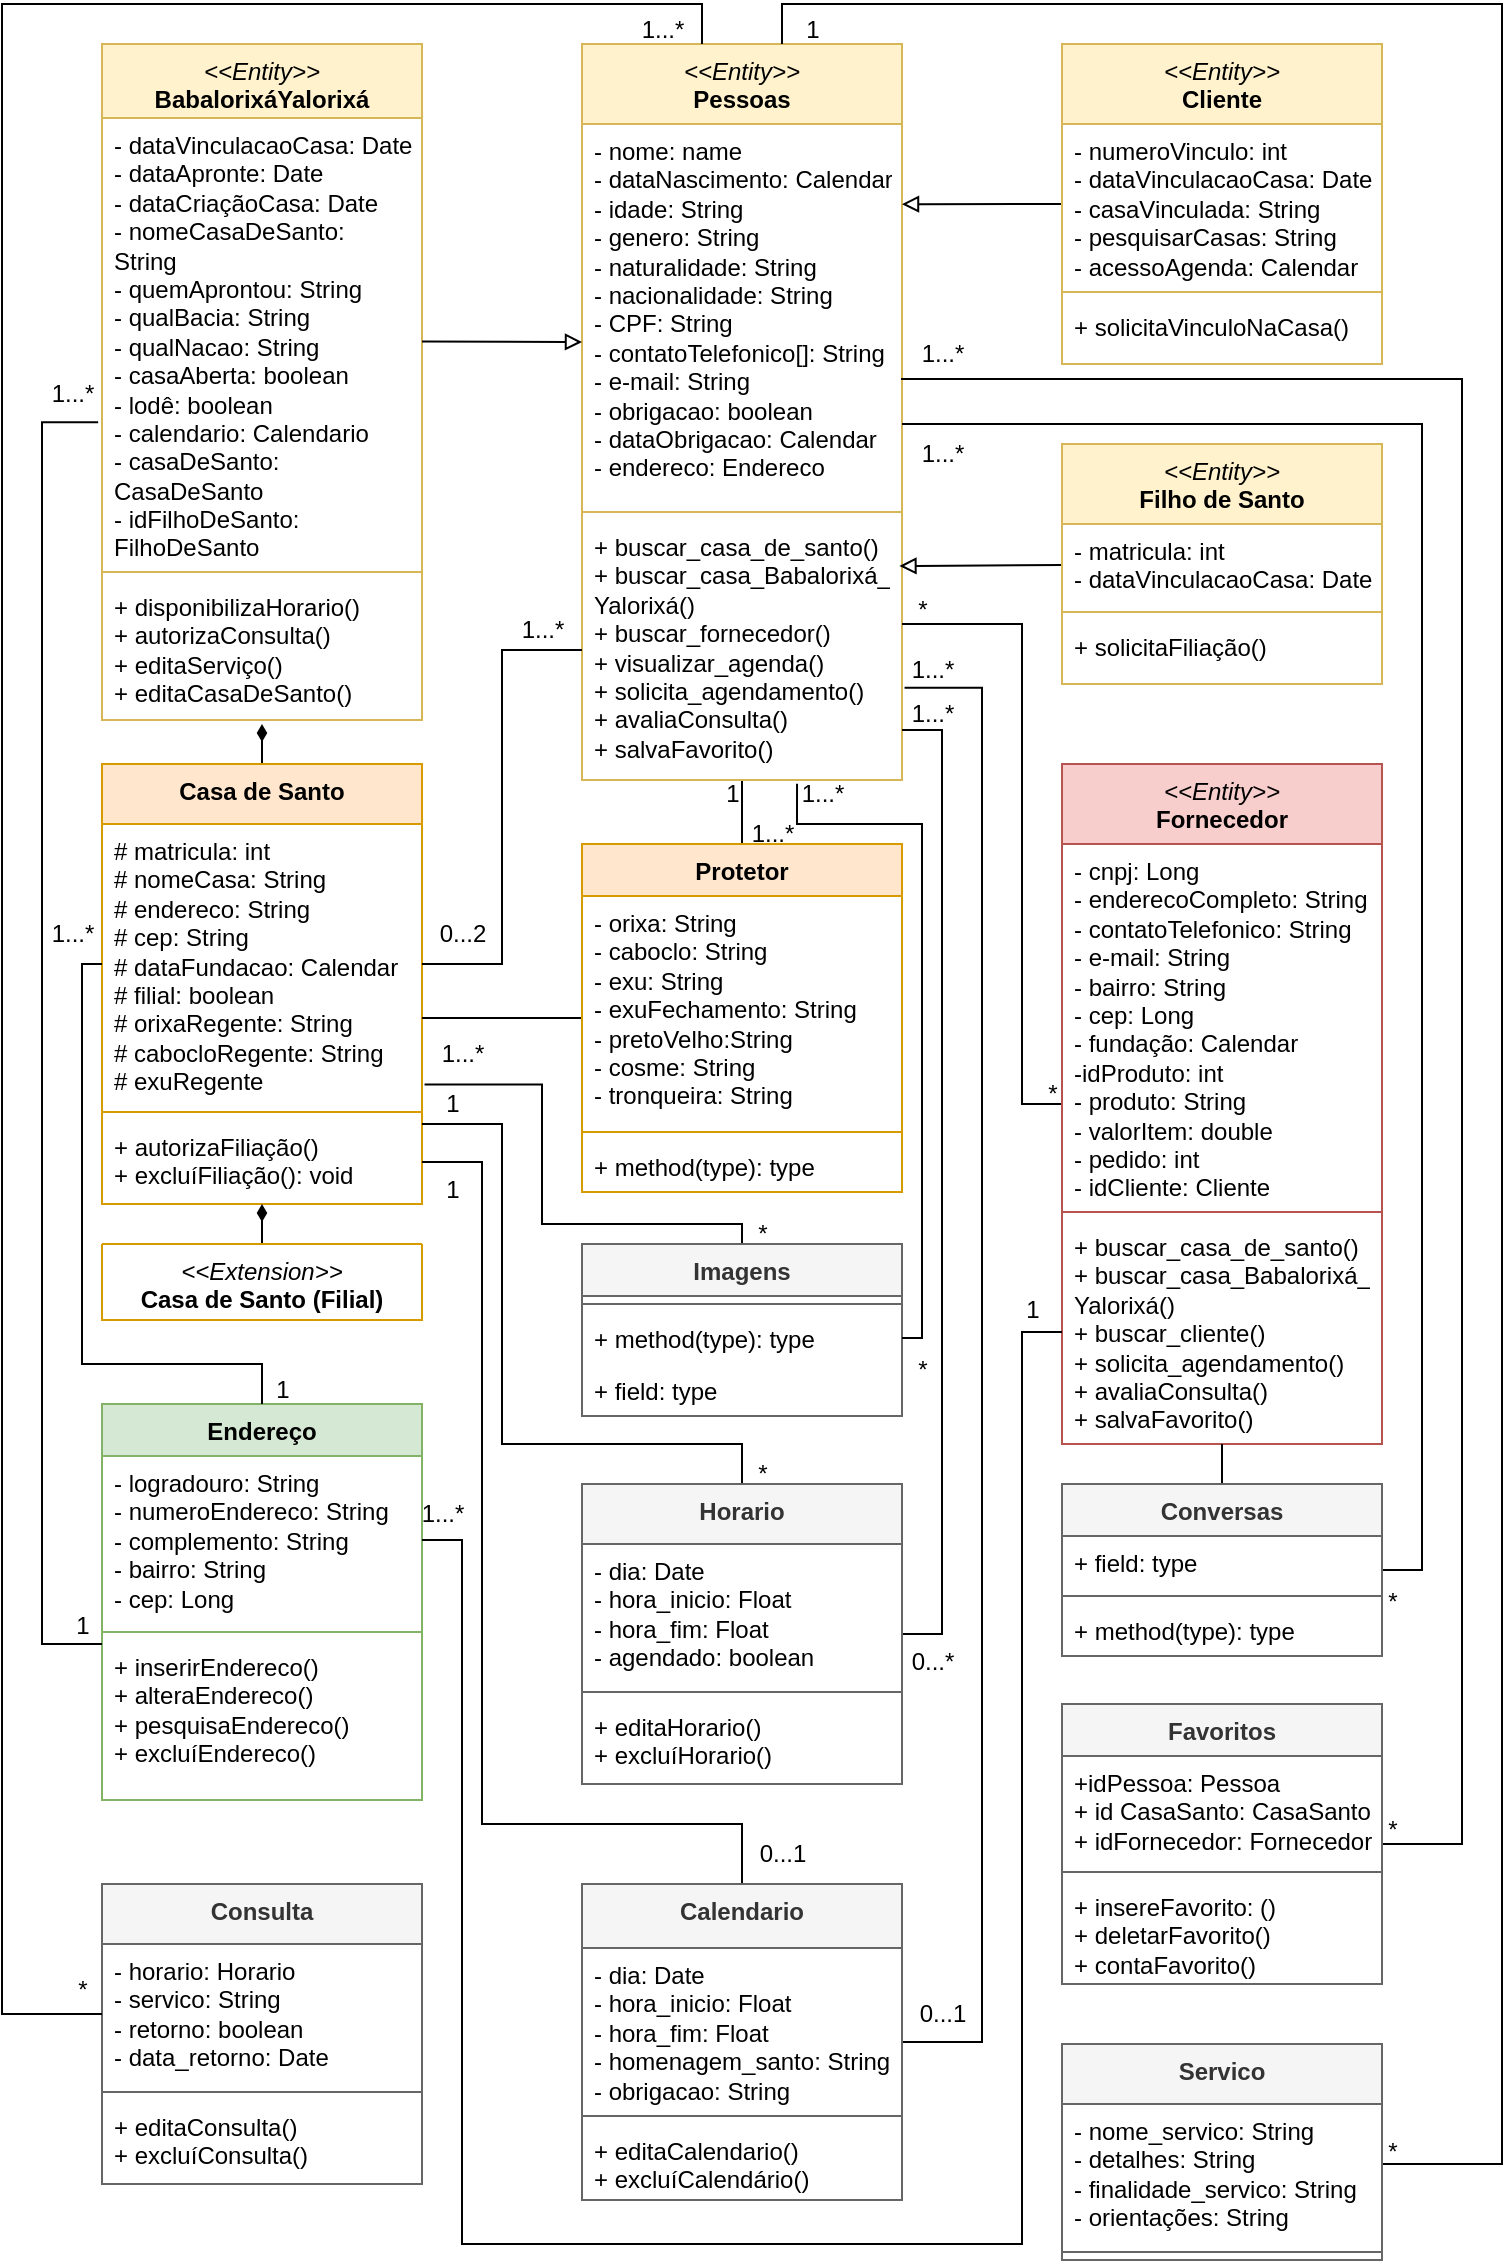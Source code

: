 <mxfile version="21.3.7" type="github">
  <diagram name="Página-1" id="cyoqmEWdGrjuvUz0woq_">
    <mxGraphModel dx="1050" dy="581" grid="1" gridSize="10" guides="1" tooltips="1" connect="1" arrows="1" fold="1" page="1" pageScale="1" pageWidth="827" pageHeight="1169" math="0" shadow="0">
      <root>
        <mxCell id="0" />
        <mxCell id="1" parent="0" />
        <mxCell id="VJQ9xQg8CYpehq0nfq4q-66" style="rounded=0;orthogonalLoop=1;jettySize=auto;html=1;entryX=0.5;entryY=0;entryDx=0;entryDy=0;endArrow=none;endFill=0;" edge="1" parent="1" source="fDyw1GzIS99jZVCKNdHF-1" target="fDyw1GzIS99jZVCKNdHF-97">
          <mxGeometry relative="1" as="geometry" />
        </mxCell>
        <mxCell id="fDyw1GzIS99jZVCKNdHF-1" value="&lt;i style=&quot;border-color: var(--border-color); font-weight: 400;&quot;&gt;&amp;lt;&amp;lt;Entity&amp;gt;&amp;gt;&lt;/i&gt;&lt;br&gt;Pessoas" style="swimlane;fontStyle=1;align=center;verticalAlign=top;childLayout=stackLayout;horizontal=1;startSize=40;horizontalStack=0;resizeParent=1;resizeParentMax=0;resizeLast=0;collapsible=1;marginBottom=0;whiteSpace=wrap;html=1;fillColor=#fff2cc;strokeColor=#d6b656;" parent="1" vertex="1">
          <mxGeometry x="320" y="40" width="160" height="368" as="geometry">
            <mxRectangle x="320" y="40" width="80" height="30" as="alternateBounds" />
          </mxGeometry>
        </mxCell>
        <mxCell id="fDyw1GzIS99jZVCKNdHF-2" value="- nome: name&lt;br&gt;- dataNascimento: Calendar&lt;br&gt;- idade: String&lt;br&gt;- genero: String&lt;br&gt;- naturalidade: String&lt;br&gt;- nacionalidade: String&lt;br&gt;- CPF: String&lt;br&gt;- contatoTelefonico[]: String&lt;br&gt;- e-mail: String&lt;br&gt;- obrigacao: boolean&lt;br&gt;- dataObrigacao: Calendar&lt;br&gt;- endereco: Endereco" style="text;strokeColor=none;fillColor=none;align=left;verticalAlign=top;spacingLeft=4;spacingRight=4;overflow=hidden;rotatable=0;points=[[0,0.5],[1,0.5]];portConstraint=eastwest;whiteSpace=wrap;html=1;" parent="fDyw1GzIS99jZVCKNdHF-1" vertex="1">
          <mxGeometry y="40" width="160" height="190" as="geometry" />
        </mxCell>
        <mxCell id="fDyw1GzIS99jZVCKNdHF-3" value="" style="line;strokeWidth=1;fillColor=none;align=left;verticalAlign=middle;spacingTop=-1;spacingLeft=3;spacingRight=3;rotatable=0;labelPosition=right;points=[];portConstraint=eastwest;strokeColor=inherit;" parent="fDyw1GzIS99jZVCKNdHF-1" vertex="1">
          <mxGeometry y="230" width="160" height="8" as="geometry" />
        </mxCell>
        <mxCell id="fDyw1GzIS99jZVCKNdHF-4" value="+ buscar_casa_de_santo()&lt;br&gt;+ buscar_casa_Babalorixá_&lt;br&gt;Yalorixá()&lt;br&gt;+ buscar_fornecedor()&lt;br&gt;+ visualizar_agenda()&lt;br&gt;+ solicita_agendamento()&lt;br&gt;+ avaliaConsulta()&lt;br&gt;+ salvaFavorito()" style="text;strokeColor=none;fillColor=none;align=left;verticalAlign=top;spacingLeft=4;spacingRight=4;overflow=hidden;rotatable=0;points=[[0,0.5],[1,0.5]];portConstraint=eastwest;whiteSpace=wrap;html=1;" parent="fDyw1GzIS99jZVCKNdHF-1" vertex="1">
          <mxGeometry y="238" width="160" height="130" as="geometry" />
        </mxCell>
        <mxCell id="VJQ9xQg8CYpehq0nfq4q-60" style="rounded=0;orthogonalLoop=1;jettySize=auto;html=1;endArrow=block;endFill=0;entryX=0.992;entryY=0.177;entryDx=0;entryDy=0;entryPerimeter=0;" edge="1" parent="1" source="fDyw1GzIS99jZVCKNdHF-6" target="fDyw1GzIS99jZVCKNdHF-4">
          <mxGeometry relative="1" as="geometry">
            <mxPoint x="480" y="300" as="targetPoint" />
          </mxGeometry>
        </mxCell>
        <mxCell id="fDyw1GzIS99jZVCKNdHF-6" value="&lt;i style=&quot;border-color: var(--border-color); font-weight: 400;&quot;&gt;&amp;lt;&amp;lt;Entity&amp;gt;&amp;gt;&lt;/i&gt;&lt;br&gt;Filho de Santo" style="swimlane;fontStyle=1;align=center;verticalAlign=top;childLayout=stackLayout;horizontal=1;startSize=40;horizontalStack=0;resizeParent=1;resizeParentMax=0;resizeLast=0;collapsible=1;marginBottom=0;whiteSpace=wrap;html=1;fillColor=#fff2cc;strokeColor=#d6b656;" parent="1" vertex="1">
          <mxGeometry x="560" y="240" width="160" height="120" as="geometry">
            <mxRectangle x="320" y="40" width="80" height="30" as="alternateBounds" />
          </mxGeometry>
        </mxCell>
        <mxCell id="fDyw1GzIS99jZVCKNdHF-7" value="- matricula: int&lt;br&gt;- dataVinculacaoCasa: Date" style="text;strokeColor=none;fillColor=none;align=left;verticalAlign=top;spacingLeft=4;spacingRight=4;overflow=hidden;rotatable=0;points=[[0,0.5],[1,0.5]];portConstraint=eastwest;whiteSpace=wrap;html=1;" parent="fDyw1GzIS99jZVCKNdHF-6" vertex="1">
          <mxGeometry y="40" width="160" height="40" as="geometry" />
        </mxCell>
        <mxCell id="fDyw1GzIS99jZVCKNdHF-8" value="" style="line;strokeWidth=1;fillColor=none;align=left;verticalAlign=middle;spacingTop=-1;spacingLeft=3;spacingRight=3;rotatable=0;labelPosition=right;points=[];portConstraint=eastwest;strokeColor=inherit;" parent="fDyw1GzIS99jZVCKNdHF-6" vertex="1">
          <mxGeometry y="80" width="160" height="8" as="geometry" />
        </mxCell>
        <mxCell id="fDyw1GzIS99jZVCKNdHF-9" value="+ solicitaFiliação()" style="text;strokeColor=none;fillColor=none;align=left;verticalAlign=top;spacingLeft=4;spacingRight=4;overflow=hidden;rotatable=0;points=[[0,0.5],[1,0.5]];portConstraint=eastwest;whiteSpace=wrap;html=1;" parent="fDyw1GzIS99jZVCKNdHF-6" vertex="1">
          <mxGeometry y="88" width="160" height="32" as="geometry" />
        </mxCell>
        <mxCell id="VJQ9xQg8CYpehq0nfq4q-59" style="rounded=0;orthogonalLoop=1;jettySize=auto;html=1;entryX=1;entryY=0.211;entryDx=0;entryDy=0;entryPerimeter=0;endArrow=block;endFill=0;" edge="1" parent="1" source="fDyw1GzIS99jZVCKNdHF-10" target="fDyw1GzIS99jZVCKNdHF-2">
          <mxGeometry relative="1" as="geometry" />
        </mxCell>
        <mxCell id="fDyw1GzIS99jZVCKNdHF-10" value="&lt;i style=&quot;border-color: var(--border-color); font-weight: 400;&quot;&gt;&amp;lt;&amp;lt;Entity&amp;gt;&amp;gt;&lt;/i&gt;&lt;br&gt;Cliente" style="swimlane;fontStyle=1;align=center;verticalAlign=top;childLayout=stackLayout;horizontal=1;startSize=40;horizontalStack=0;resizeParent=1;resizeParentMax=0;resizeLast=0;collapsible=1;marginBottom=0;whiteSpace=wrap;html=1;fillColor=#fff2cc;strokeColor=#d6b656;" parent="1" vertex="1">
          <mxGeometry x="560" y="40" width="160" height="160" as="geometry" />
        </mxCell>
        <mxCell id="fDyw1GzIS99jZVCKNdHF-11" value="- numeroVinculo: int&lt;br&gt;- dataVinculacaoCasa: Date&lt;br&gt;- casaVinculada: String&lt;br&gt;- pesquisarCasas: String&lt;br&gt;- acessoAgenda: Calendar" style="text;strokeColor=none;fillColor=none;align=left;verticalAlign=top;spacingLeft=4;spacingRight=4;overflow=hidden;rotatable=0;points=[[0,0.5],[1,0.5]];portConstraint=eastwest;whiteSpace=wrap;html=1;" parent="fDyw1GzIS99jZVCKNdHF-10" vertex="1">
          <mxGeometry y="40" width="160" height="80" as="geometry" />
        </mxCell>
        <mxCell id="fDyw1GzIS99jZVCKNdHF-12" value="" style="line;strokeWidth=1;fillColor=none;align=left;verticalAlign=middle;spacingTop=-1;spacingLeft=3;spacingRight=3;rotatable=0;labelPosition=right;points=[];portConstraint=eastwest;strokeColor=inherit;" parent="fDyw1GzIS99jZVCKNdHF-10" vertex="1">
          <mxGeometry y="120" width="160" height="8" as="geometry" />
        </mxCell>
        <mxCell id="fDyw1GzIS99jZVCKNdHF-13" value="+ solicitaVinculoNaCasa()" style="text;strokeColor=none;fillColor=none;align=left;verticalAlign=top;spacingLeft=4;spacingRight=4;overflow=hidden;rotatable=0;points=[[0,0.5],[1,0.5]];portConstraint=eastwest;whiteSpace=wrap;html=1;" parent="fDyw1GzIS99jZVCKNdHF-10" vertex="1">
          <mxGeometry y="128" width="160" height="32" as="geometry" />
        </mxCell>
        <mxCell id="VJQ9xQg8CYpehq0nfq4q-65" style="edgeStyle=orthogonalEdgeStyle;rounded=0;orthogonalLoop=1;jettySize=auto;html=1;endArrow=none;endFill=0;" edge="1" parent="1" source="fDyw1GzIS99jZVCKNdHF-15" target="fDyw1GzIS99jZVCKNdHF-4">
          <mxGeometry relative="1" as="geometry">
            <Array as="points">
              <mxPoint x="540" y="570" />
              <mxPoint x="540" y="330" />
            </Array>
          </mxGeometry>
        </mxCell>
        <mxCell id="fDyw1GzIS99jZVCKNdHF-15" value="&lt;i style=&quot;border-color: var(--border-color); font-weight: 400;&quot;&gt;&amp;lt;&amp;lt;Entity&amp;gt;&amp;gt;&lt;/i&gt;&lt;br&gt;Fornecedor" style="swimlane;fontStyle=1;align=center;verticalAlign=top;childLayout=stackLayout;horizontal=1;startSize=40;horizontalStack=0;resizeParent=1;resizeParentMax=0;resizeLast=0;collapsible=1;marginBottom=0;whiteSpace=wrap;html=1;fillColor=#f8cecc;strokeColor=#b85450;" parent="1" vertex="1">
          <mxGeometry x="560" y="400" width="160" height="340" as="geometry" />
        </mxCell>
        <mxCell id="fDyw1GzIS99jZVCKNdHF-16" value="- cnpj: Long&lt;br&gt;- enderecoCompleto: String&lt;br&gt;- contatoTelefonico: String&lt;br&gt;- e-mail: String&lt;br&gt;- bairro: String&lt;br style=&quot;border-color: var(--border-color);&quot;&gt;- cep: Long&lt;br&gt;- fundação: Calendar&lt;br&gt;-idProduto: int&lt;br&gt;- produto: String&lt;br&gt;- valorItem: double&lt;br&gt;- pedido: int&lt;br&gt;- idCliente: Cliente" style="text;strokeColor=none;fillColor=none;align=left;verticalAlign=top;spacingLeft=4;spacingRight=4;overflow=hidden;rotatable=0;points=[[0,0.5],[1,0.5]];portConstraint=eastwest;whiteSpace=wrap;html=1;" parent="fDyw1GzIS99jZVCKNdHF-15" vertex="1">
          <mxGeometry y="40" width="160" height="180" as="geometry" />
        </mxCell>
        <mxCell id="fDyw1GzIS99jZVCKNdHF-17" value="" style="line;strokeWidth=1;fillColor=none;align=left;verticalAlign=middle;spacingTop=-1;spacingLeft=3;spacingRight=3;rotatable=0;labelPosition=right;points=[];portConstraint=eastwest;strokeColor=inherit;" parent="fDyw1GzIS99jZVCKNdHF-15" vertex="1">
          <mxGeometry y="220" width="160" height="8" as="geometry" />
        </mxCell>
        <mxCell id="fDyw1GzIS99jZVCKNdHF-18" value="+ buscar_casa_de_santo()&lt;br&gt;+ buscar_casa_Babalorixá_&lt;br&gt;Yalorixá()&lt;br&gt;+ buscar_cliente()&lt;br&gt;+ solicita_agendamento()&lt;br&gt;+ avaliaConsulta()&lt;br&gt;+ salvaFavorito()" style="text;strokeColor=none;fillColor=none;align=left;verticalAlign=top;spacingLeft=4;spacingRight=4;overflow=hidden;rotatable=0;points=[[0,0.5],[1,0.5]];portConstraint=eastwest;whiteSpace=wrap;html=1;" parent="fDyw1GzIS99jZVCKNdHF-15" vertex="1">
          <mxGeometry y="228" width="160" height="112" as="geometry" />
        </mxCell>
        <mxCell id="fDyw1GzIS99jZVCKNdHF-20" value="&lt;i style=&quot;font-weight: normal;&quot;&gt;&amp;lt;&amp;lt;Entity&amp;gt;&amp;gt;&lt;br&gt;&lt;/i&gt;BabalorixáYalorixá" style="swimlane;fontStyle=1;align=center;verticalAlign=top;childLayout=stackLayout;horizontal=1;startSize=37;horizontalStack=0;resizeParent=1;resizeParentMax=0;resizeLast=0;collapsible=1;marginBottom=0;whiteSpace=wrap;html=1;fillColor=#fff2cc;strokeColor=#d6b656;" parent="1" vertex="1">
          <mxGeometry x="80" y="40" width="160" height="338" as="geometry" />
        </mxCell>
        <mxCell id="fDyw1GzIS99jZVCKNdHF-21" value="- dataVinculacaoCasa: Date&lt;br style=&quot;border-color: var(--border-color);&quot;&gt;- dataApronte: Date&lt;br&gt;- dataCriaçãoCasa: Date&lt;br&gt;- nomeCasaDeSanto: String&lt;br&gt;- quemAprontou: String&lt;br&gt;- qualBacia: String&lt;br&gt;- qualNacao: String&lt;br&gt;- casaAberta: boolean&lt;br&gt;- lodê: boolean&lt;br&gt;- calendario: Calendario&lt;br&gt;- casaDeSanto: CasaDeSanto&lt;br&gt;- idFilhoDeSanto: FilhoDeSanto" style="text;strokeColor=none;fillColor=none;align=left;verticalAlign=top;spacingLeft=4;spacingRight=4;overflow=hidden;rotatable=0;points=[[0,0.5],[1,0.5]];portConstraint=eastwest;whiteSpace=wrap;html=1;" parent="fDyw1GzIS99jZVCKNdHF-20" vertex="1">
          <mxGeometry y="37" width="160" height="223" as="geometry" />
        </mxCell>
        <mxCell id="fDyw1GzIS99jZVCKNdHF-22" value="" style="line;strokeWidth=1;fillColor=none;align=left;verticalAlign=middle;spacingTop=-1;spacingLeft=3;spacingRight=3;rotatable=0;labelPosition=right;points=[];portConstraint=eastwest;strokeColor=inherit;" parent="fDyw1GzIS99jZVCKNdHF-20" vertex="1">
          <mxGeometry y="260" width="160" height="8" as="geometry" />
        </mxCell>
        <mxCell id="fDyw1GzIS99jZVCKNdHF-23" value="+ disponibilizaHorario()&lt;br&gt;+ autorizaConsulta()&lt;br&gt;+ editaServiço()&lt;br&gt;+ editaCasaDeSanto()" style="text;strokeColor=none;fillColor=none;align=left;verticalAlign=top;spacingLeft=4;spacingRight=4;overflow=hidden;rotatable=0;points=[[0,0.5],[1,0.5]];portConstraint=eastwest;whiteSpace=wrap;html=1;" parent="fDyw1GzIS99jZVCKNdHF-20" vertex="1">
          <mxGeometry y="268" width="160" height="70" as="geometry" />
        </mxCell>
        <mxCell id="VJQ9xQg8CYpehq0nfq4q-89" style="rounded=0;orthogonalLoop=1;jettySize=auto;html=1;entryX=0.5;entryY=1.029;entryDx=0;entryDy=0;entryPerimeter=0;endArrow=diamondThin;endFill=1;" edge="1" parent="1" source="fDyw1GzIS99jZVCKNdHF-24" target="fDyw1GzIS99jZVCKNdHF-23">
          <mxGeometry relative="1" as="geometry" />
        </mxCell>
        <mxCell id="fDyw1GzIS99jZVCKNdHF-24" value="Casa de Santo" style="swimlane;fontStyle=1;align=center;verticalAlign=top;childLayout=stackLayout;horizontal=1;startSize=30;horizontalStack=0;resizeParent=1;resizeParentMax=0;resizeLast=0;collapsible=1;marginBottom=0;whiteSpace=wrap;html=1;fillColor=#ffe6cc;strokeColor=#d79b00;" parent="1" vertex="1">
          <mxGeometry x="80" y="400" width="160" height="220" as="geometry" />
        </mxCell>
        <mxCell id="fDyw1GzIS99jZVCKNdHF-25" value="# matricula: int&lt;br&gt;# nomeCasa: String&lt;br&gt;# endereco: String&lt;br&gt;# cep: String&lt;br&gt;# dataFundacao: Calendar&lt;br&gt;# filial: boolean&lt;br&gt;# orixaRegente: String&lt;br&gt;# cabocloRegente: String&lt;br&gt;# exuRegente" style="text;strokeColor=none;fillColor=none;align=left;verticalAlign=top;spacingLeft=4;spacingRight=4;overflow=hidden;rotatable=0;points=[[0,0.5],[1,0.5]];portConstraint=eastwest;whiteSpace=wrap;html=1;" parent="fDyw1GzIS99jZVCKNdHF-24" vertex="1">
          <mxGeometry y="30" width="160" height="140" as="geometry" />
        </mxCell>
        <mxCell id="fDyw1GzIS99jZVCKNdHF-26" value="" style="line;strokeWidth=1;fillColor=none;align=left;verticalAlign=middle;spacingTop=-1;spacingLeft=3;spacingRight=3;rotatable=0;labelPosition=right;points=[];portConstraint=eastwest;strokeColor=inherit;" parent="fDyw1GzIS99jZVCKNdHF-24" vertex="1">
          <mxGeometry y="170" width="160" height="8" as="geometry" />
        </mxCell>
        <mxCell id="fDyw1GzIS99jZVCKNdHF-27" value="+ autorizaFiliação()&lt;br&gt;+ excluíFiliação(): void" style="text;strokeColor=none;fillColor=none;align=left;verticalAlign=top;spacingLeft=4;spacingRight=4;overflow=hidden;rotatable=0;points=[[0,0.5],[1,0.5]];portConstraint=eastwest;whiteSpace=wrap;html=1;" parent="fDyw1GzIS99jZVCKNdHF-24" vertex="1">
          <mxGeometry y="178" width="160" height="42" as="geometry" />
        </mxCell>
        <mxCell id="VJQ9xQg8CYpehq0nfq4q-90" style="rounded=0;orthogonalLoop=1;jettySize=auto;html=1;entryX=0.5;entryY=1;entryDx=0;entryDy=0;entryPerimeter=0;endArrow=diamondThin;endFill=1;" edge="1" parent="1" source="fDyw1GzIS99jZVCKNdHF-29" target="fDyw1GzIS99jZVCKNdHF-27">
          <mxGeometry relative="1" as="geometry" />
        </mxCell>
        <mxCell id="fDyw1GzIS99jZVCKNdHF-29" value="&lt;span style=&quot;font-weight: normal;&quot;&gt;&lt;i&gt;&amp;lt;&amp;lt;Extension&amp;gt;&amp;gt;&lt;/i&gt;&lt;/span&gt;&lt;br&gt;Casa de Santo (Filial)" style="swimlane;fontStyle=1;align=center;verticalAlign=top;childLayout=stackLayout;horizontal=1;startSize=0;horizontalStack=0;resizeParent=1;resizeParentMax=0;resizeLast=0;collapsible=1;marginBottom=0;whiteSpace=wrap;html=1;fillColor=#ffe6cc;strokeColor=#d79b00;" parent="1" vertex="1" collapsed="1">
          <mxGeometry x="80" y="640" width="160" height="38" as="geometry">
            <mxRectangle x="80" y="360" width="160" height="86" as="alternateBounds" />
          </mxGeometry>
        </mxCell>
        <mxCell id="fDyw1GzIS99jZVCKNdHF-30" value="+ field: type" style="text;strokeColor=none;fillColor=none;align=left;verticalAlign=top;spacingLeft=4;spacingRight=4;overflow=hidden;rotatable=0;points=[[0,0.5],[1,0.5]];portConstraint=eastwest;whiteSpace=wrap;html=1;" parent="fDyw1GzIS99jZVCKNdHF-29" vertex="1">
          <mxGeometry y="26" width="160" height="26" as="geometry" />
        </mxCell>
        <mxCell id="fDyw1GzIS99jZVCKNdHF-31" value="" style="line;strokeWidth=1;fillColor=none;align=left;verticalAlign=middle;spacingTop=-1;spacingLeft=3;spacingRight=3;rotatable=0;labelPosition=right;points=[];portConstraint=eastwest;strokeColor=inherit;" parent="fDyw1GzIS99jZVCKNdHF-29" vertex="1">
          <mxGeometry y="52" width="160" height="8" as="geometry" />
        </mxCell>
        <mxCell id="fDyw1GzIS99jZVCKNdHF-32" value="+ method(type): type" style="text;strokeColor=none;fillColor=none;align=left;verticalAlign=top;spacingLeft=4;spacingRight=4;overflow=hidden;rotatable=0;points=[[0,0.5],[1,0.5]];portConstraint=eastwest;whiteSpace=wrap;html=1;" parent="fDyw1GzIS99jZVCKNdHF-29" vertex="1">
          <mxGeometry y="60" width="160" height="26" as="geometry" />
        </mxCell>
        <mxCell id="VJQ9xQg8CYpehq0nfq4q-71" style="edgeStyle=orthogonalEdgeStyle;rounded=0;orthogonalLoop=1;jettySize=auto;html=1;endArrow=none;endFill=0;exitX=0.5;exitY=0;exitDx=0;exitDy=0;" edge="1" parent="1" source="fDyw1GzIS99jZVCKNdHF-35">
          <mxGeometry relative="1" as="geometry">
            <mxPoint x="240" y="580" as="targetPoint" />
            <Array as="points">
              <mxPoint x="400" y="740" />
              <mxPoint x="280" y="740" />
              <mxPoint x="280" y="580" />
            </Array>
          </mxGeometry>
        </mxCell>
        <mxCell id="VJQ9xQg8CYpehq0nfq4q-78" style="edgeStyle=orthogonalEdgeStyle;rounded=0;orthogonalLoop=1;jettySize=auto;html=1;endArrow=none;endFill=0;" edge="1" parent="1" source="fDyw1GzIS99jZVCKNdHF-35">
          <mxGeometry relative="1" as="geometry">
            <mxPoint x="480" y="383" as="targetPoint" />
            <Array as="points">
              <mxPoint x="500" y="835" />
              <mxPoint x="500" y="383" />
            </Array>
          </mxGeometry>
        </mxCell>
        <mxCell id="fDyw1GzIS99jZVCKNdHF-35" value="Horario" style="swimlane;fontStyle=1;align=center;verticalAlign=top;childLayout=stackLayout;horizontal=1;startSize=30;horizontalStack=0;resizeParent=1;resizeParentMax=0;resizeLast=0;collapsible=1;marginBottom=0;whiteSpace=wrap;html=1;fillColor=#f5f5f5;fontColor=#333333;strokeColor=#666666;" parent="1" vertex="1">
          <mxGeometry x="320" y="760" width="160" height="150" as="geometry" />
        </mxCell>
        <mxCell id="fDyw1GzIS99jZVCKNdHF-36" value="- dia: Date&lt;br&gt;-&amp;nbsp;hora_inicio: Float&lt;br&gt;-&amp;nbsp;hora_fim: Float&lt;br&gt;-&amp;nbsp;agendado: boolean" style="text;strokeColor=none;fillColor=none;align=left;verticalAlign=top;spacingLeft=4;spacingRight=4;overflow=hidden;rotatable=0;points=[[0,0.5],[1,0.5]];portConstraint=eastwest;whiteSpace=wrap;html=1;" parent="fDyw1GzIS99jZVCKNdHF-35" vertex="1">
          <mxGeometry y="30" width="160" height="70" as="geometry" />
        </mxCell>
        <mxCell id="fDyw1GzIS99jZVCKNdHF-37" value="" style="line;strokeWidth=1;fillColor=none;align=left;verticalAlign=middle;spacingTop=-1;spacingLeft=3;spacingRight=3;rotatable=0;labelPosition=right;points=[];portConstraint=eastwest;strokeColor=inherit;" parent="fDyw1GzIS99jZVCKNdHF-35" vertex="1">
          <mxGeometry y="100" width="160" height="8" as="geometry" />
        </mxCell>
        <mxCell id="fDyw1GzIS99jZVCKNdHF-38" value="+ editaHorario()&lt;br&gt;+ excluíHorario()" style="text;strokeColor=none;fillColor=none;align=left;verticalAlign=top;spacingLeft=4;spacingRight=4;overflow=hidden;rotatable=0;points=[[0,0.5],[1,0.5]];portConstraint=eastwest;whiteSpace=wrap;html=1;" parent="fDyw1GzIS99jZVCKNdHF-35" vertex="1">
          <mxGeometry y="108" width="160" height="42" as="geometry" />
        </mxCell>
        <mxCell id="fDyw1GzIS99jZVCKNdHF-40" value="Consulta" style="swimlane;fontStyle=1;align=center;verticalAlign=top;childLayout=stackLayout;horizontal=1;startSize=30;horizontalStack=0;resizeParent=1;resizeParentMax=0;resizeLast=0;collapsible=1;marginBottom=0;whiteSpace=wrap;html=1;fillColor=#f5f5f5;fontColor=#333333;strokeColor=#666666;" parent="1" vertex="1">
          <mxGeometry x="80" y="960" width="160" height="150" as="geometry" />
        </mxCell>
        <mxCell id="fDyw1GzIS99jZVCKNdHF-41" value="- horario: Horario&lt;br&gt;- servico: String&lt;br&gt;- retorno: boolean&lt;br&gt;- data_retorno: Date" style="text;strokeColor=none;fillColor=none;align=left;verticalAlign=top;spacingLeft=4;spacingRight=4;overflow=hidden;rotatable=0;points=[[0,0.5],[1,0.5]];portConstraint=eastwest;whiteSpace=wrap;html=1;" parent="fDyw1GzIS99jZVCKNdHF-40" vertex="1">
          <mxGeometry y="30" width="160" height="70" as="geometry" />
        </mxCell>
        <mxCell id="fDyw1GzIS99jZVCKNdHF-42" value="" style="line;strokeWidth=1;fillColor=none;align=left;verticalAlign=middle;spacingTop=-1;spacingLeft=3;spacingRight=3;rotatable=0;labelPosition=right;points=[];portConstraint=eastwest;strokeColor=inherit;" parent="fDyw1GzIS99jZVCKNdHF-40" vertex="1">
          <mxGeometry y="100" width="160" height="8" as="geometry" />
        </mxCell>
        <mxCell id="fDyw1GzIS99jZVCKNdHF-43" value="+ editaConsulta()&lt;br&gt;+ excluíConsulta()" style="text;strokeColor=none;fillColor=none;align=left;verticalAlign=top;spacingLeft=4;spacingRight=4;overflow=hidden;rotatable=0;points=[[0,0.5],[1,0.5]];portConstraint=eastwest;whiteSpace=wrap;html=1;" parent="fDyw1GzIS99jZVCKNdHF-40" vertex="1">
          <mxGeometry y="108" width="160" height="42" as="geometry" />
        </mxCell>
        <mxCell id="VJQ9xQg8CYpehq0nfq4q-72" style="edgeStyle=orthogonalEdgeStyle;rounded=0;orthogonalLoop=1;jettySize=auto;html=1;entryX=1;entryY=0.5;entryDx=0;entryDy=0;endArrow=none;endFill=0;" edge="1" parent="1" source="fDyw1GzIS99jZVCKNdHF-45" target="fDyw1GzIS99jZVCKNdHF-27">
          <mxGeometry relative="1" as="geometry">
            <Array as="points">
              <mxPoint x="400" y="930" />
              <mxPoint x="270" y="930" />
              <mxPoint x="270" y="599" />
            </Array>
          </mxGeometry>
        </mxCell>
        <mxCell id="VJQ9xQg8CYpehq0nfq4q-79" style="edgeStyle=orthogonalEdgeStyle;rounded=0;orthogonalLoop=1;jettySize=auto;html=1;entryX=1.008;entryY=0.645;entryDx=0;entryDy=0;entryPerimeter=0;endArrow=none;endFill=0;" edge="1" parent="1" source="fDyw1GzIS99jZVCKNdHF-45" target="fDyw1GzIS99jZVCKNdHF-4">
          <mxGeometry relative="1" as="geometry">
            <Array as="points">
              <mxPoint x="520" y="1039" />
              <mxPoint x="520" y="362" />
            </Array>
          </mxGeometry>
        </mxCell>
        <mxCell id="fDyw1GzIS99jZVCKNdHF-45" value="Calendario" style="swimlane;fontStyle=1;align=center;verticalAlign=top;childLayout=stackLayout;horizontal=1;startSize=32;horizontalStack=0;resizeParent=1;resizeParentMax=0;resizeLast=0;collapsible=1;marginBottom=0;whiteSpace=wrap;html=1;fillColor=#f5f5f5;fontColor=#333333;strokeColor=#666666;" parent="1" vertex="1">
          <mxGeometry x="320" y="960" width="160" height="158" as="geometry" />
        </mxCell>
        <mxCell id="fDyw1GzIS99jZVCKNdHF-46" value="- dia: Date&lt;br&gt;-&amp;nbsp;hora_inicio: Float&lt;br&gt;-&amp;nbsp;hora_fim: Float&lt;br&gt;-&amp;nbsp;homenagem_santo: String&lt;br&gt;- obrigacao: String" style="text;strokeColor=none;fillColor=none;align=left;verticalAlign=top;spacingLeft=4;spacingRight=4;overflow=hidden;rotatable=0;points=[[0,0.5],[1,0.5]];portConstraint=eastwest;whiteSpace=wrap;html=1;" parent="fDyw1GzIS99jZVCKNdHF-45" vertex="1">
          <mxGeometry y="32" width="160" height="80" as="geometry" />
        </mxCell>
        <mxCell id="fDyw1GzIS99jZVCKNdHF-47" value="" style="line;strokeWidth=1;fillColor=none;align=left;verticalAlign=middle;spacingTop=-1;spacingLeft=3;spacingRight=3;rotatable=0;labelPosition=right;points=[];portConstraint=eastwest;strokeColor=inherit;" parent="fDyw1GzIS99jZVCKNdHF-45" vertex="1">
          <mxGeometry y="112" width="160" height="8" as="geometry" />
        </mxCell>
        <mxCell id="fDyw1GzIS99jZVCKNdHF-48" value="+ editaCalendario()&lt;br&gt;+ excluíCalendário()" style="text;strokeColor=none;fillColor=none;align=left;verticalAlign=top;spacingLeft=4;spacingRight=4;overflow=hidden;rotatable=0;points=[[0,0.5],[1,0.5]];portConstraint=eastwest;whiteSpace=wrap;html=1;" parent="fDyw1GzIS99jZVCKNdHF-45" vertex="1">
          <mxGeometry y="120" width="160" height="38" as="geometry" />
        </mxCell>
        <mxCell id="VJQ9xQg8CYpehq0nfq4q-85" style="edgeStyle=orthogonalEdgeStyle;rounded=0;orthogonalLoop=1;jettySize=auto;html=1;endArrow=none;endFill=0;" edge="1" parent="1" source="fDyw1GzIS99jZVCKNdHF-50">
          <mxGeometry relative="1" as="geometry">
            <mxPoint x="420" y="40" as="targetPoint" />
            <Array as="points">
              <mxPoint x="780" y="1100" />
              <mxPoint x="780" y="20" />
              <mxPoint x="420" y="20" />
              <mxPoint x="420" y="40" />
            </Array>
          </mxGeometry>
        </mxCell>
        <mxCell id="fDyw1GzIS99jZVCKNdHF-50" value="Servico" style="swimlane;fontStyle=1;align=center;verticalAlign=top;childLayout=stackLayout;horizontal=1;startSize=30;horizontalStack=0;resizeParent=1;resizeParentMax=0;resizeLast=0;collapsible=1;marginBottom=0;whiteSpace=wrap;html=1;fillColor=#f5f5f5;fontColor=#333333;strokeColor=#666666;" parent="1" vertex="1">
          <mxGeometry x="560" y="1040" width="160" height="108" as="geometry" />
        </mxCell>
        <mxCell id="fDyw1GzIS99jZVCKNdHF-51" value="- nome_servico: String&lt;br&gt;- detalhes: String&lt;br&gt;- finalidade_servico: String&lt;br&gt;- orientações: String" style="text;strokeColor=none;fillColor=none;align=left;verticalAlign=top;spacingLeft=4;spacingRight=4;overflow=hidden;rotatable=0;points=[[0,0.5],[1,0.5]];portConstraint=eastwest;whiteSpace=wrap;html=1;" parent="fDyw1GzIS99jZVCKNdHF-50" vertex="1">
          <mxGeometry y="30" width="160" height="70" as="geometry" />
        </mxCell>
        <mxCell id="fDyw1GzIS99jZVCKNdHF-52" value="" style="line;strokeWidth=1;fillColor=none;align=left;verticalAlign=middle;spacingTop=-1;spacingLeft=3;spacingRight=3;rotatable=0;labelPosition=right;points=[];portConstraint=eastwest;strokeColor=inherit;" parent="fDyw1GzIS99jZVCKNdHF-50" vertex="1">
          <mxGeometry y="100" width="160" height="8" as="geometry" />
        </mxCell>
        <mxCell id="fDyw1GzIS99jZVCKNdHF-67" value="Endereço" style="swimlane;fontStyle=1;align=center;verticalAlign=top;childLayout=stackLayout;horizontal=1;startSize=26;horizontalStack=0;resizeParent=1;resizeParentMax=0;resizeLast=0;collapsible=1;marginBottom=0;whiteSpace=wrap;html=1;fillColor=#d5e8d4;strokeColor=#82b366;" parent="1" vertex="1">
          <mxGeometry x="80" y="720" width="160" height="198" as="geometry" />
        </mxCell>
        <mxCell id="fDyw1GzIS99jZVCKNdHF-68" value="- logradouro: String&lt;br&gt;- numeroEndereco: String&lt;br&gt;- complemento: String&lt;br&gt;- bairro: String&lt;br&gt;- cep: Long" style="text;strokeColor=none;fillColor=none;align=left;verticalAlign=top;spacingLeft=4;spacingRight=4;overflow=hidden;rotatable=0;points=[[0,0.5],[1,0.5]];portConstraint=eastwest;whiteSpace=wrap;html=1;" parent="fDyw1GzIS99jZVCKNdHF-67" vertex="1">
          <mxGeometry y="26" width="160" height="84" as="geometry" />
        </mxCell>
        <mxCell id="fDyw1GzIS99jZVCKNdHF-69" value="" style="line;strokeWidth=1;fillColor=none;align=left;verticalAlign=middle;spacingTop=-1;spacingLeft=3;spacingRight=3;rotatable=0;labelPosition=right;points=[];portConstraint=eastwest;strokeColor=inherit;" parent="fDyw1GzIS99jZVCKNdHF-67" vertex="1">
          <mxGeometry y="110" width="160" height="8" as="geometry" />
        </mxCell>
        <mxCell id="fDyw1GzIS99jZVCKNdHF-70" value="+ inserirEndereco()&lt;br&gt;+ alteraEndereco()&lt;br&gt;+ pesquisaEndereco()&lt;br&gt;+ excluíEndereco()" style="text;strokeColor=none;fillColor=none;align=left;verticalAlign=top;spacingLeft=4;spacingRight=4;overflow=hidden;rotatable=0;points=[[0,0.5],[1,0.5]];portConstraint=eastwest;whiteSpace=wrap;html=1;" parent="fDyw1GzIS99jZVCKNdHF-67" vertex="1">
          <mxGeometry y="118" width="160" height="80" as="geometry" />
        </mxCell>
        <mxCell id="VJQ9xQg8CYpehq0nfq4q-67" style="rounded=0;orthogonalLoop=1;jettySize=auto;html=1;endArrow=none;endFill=0;entryX=1;entryY=0.693;entryDx=0;entryDy=0;entryPerimeter=0;" edge="1" parent="1" source="fDyw1GzIS99jZVCKNdHF-97" target="fDyw1GzIS99jZVCKNdHF-25">
          <mxGeometry relative="1" as="geometry">
            <mxPoint x="270" y="530" as="targetPoint" />
          </mxGeometry>
        </mxCell>
        <mxCell id="fDyw1GzIS99jZVCKNdHF-97" value="Protetor" style="swimlane;fontStyle=1;align=center;verticalAlign=top;childLayout=stackLayout;horizontal=1;startSize=26;horizontalStack=0;resizeParent=1;resizeParentMax=0;resizeLast=0;collapsible=1;marginBottom=0;whiteSpace=wrap;html=1;fillColor=#ffe6cc;strokeColor=#d79b00;" parent="1" vertex="1">
          <mxGeometry x="320" y="440" width="160" height="174" as="geometry" />
        </mxCell>
        <mxCell id="fDyw1GzIS99jZVCKNdHF-98" value="- orixa: String&lt;br style=&quot;border-color: var(--border-color);&quot;&gt;- caboclo: String&lt;br style=&quot;border-color: var(--border-color);&quot;&gt;- exu: String&lt;br style=&quot;border-color: var(--border-color);&quot;&gt;- exuFechamento: String&lt;br style=&quot;border-color: var(--border-color);&quot;&gt;- pretoVelho:String&lt;br style=&quot;border-color: var(--border-color);&quot;&gt;- cosme: String&lt;br style=&quot;border-color: var(--border-color);&quot;&gt;- tronqueira: String" style="text;strokeColor=none;fillColor=none;align=left;verticalAlign=top;spacingLeft=4;spacingRight=4;overflow=hidden;rotatable=0;points=[[0,0.5],[1,0.5]];portConstraint=eastwest;whiteSpace=wrap;html=1;" parent="fDyw1GzIS99jZVCKNdHF-97" vertex="1">
          <mxGeometry y="26" width="160" height="114" as="geometry" />
        </mxCell>
        <mxCell id="fDyw1GzIS99jZVCKNdHF-99" value="" style="line;strokeWidth=1;fillColor=none;align=left;verticalAlign=middle;spacingTop=-1;spacingLeft=3;spacingRight=3;rotatable=0;labelPosition=right;points=[];portConstraint=eastwest;strokeColor=inherit;" parent="fDyw1GzIS99jZVCKNdHF-97" vertex="1">
          <mxGeometry y="140" width="160" height="8" as="geometry" />
        </mxCell>
        <mxCell id="fDyw1GzIS99jZVCKNdHF-100" value="+ method(type): type" style="text;strokeColor=none;fillColor=none;align=left;verticalAlign=top;spacingLeft=4;spacingRight=4;overflow=hidden;rotatable=0;points=[[0,0.5],[1,0.5]];portConstraint=eastwest;whiteSpace=wrap;html=1;" parent="fDyw1GzIS99jZVCKNdHF-97" vertex="1">
          <mxGeometry y="148" width="160" height="26" as="geometry" />
        </mxCell>
        <mxCell id="VJQ9xQg8CYpehq0nfq4q-81" style="rounded=0;orthogonalLoop=1;jettySize=auto;html=1;entryX=0.5;entryY=1;entryDx=0;entryDy=0;entryPerimeter=0;endArrow=none;endFill=0;" edge="1" parent="1" source="VJQ9xQg8CYpehq0nfq4q-2" target="fDyw1GzIS99jZVCKNdHF-18">
          <mxGeometry relative="1" as="geometry" />
        </mxCell>
        <mxCell id="VJQ9xQg8CYpehq0nfq4q-82" style="edgeStyle=orthogonalEdgeStyle;rounded=0;orthogonalLoop=1;jettySize=auto;html=1;endArrow=none;endFill=0;" edge="1" parent="1" source="VJQ9xQg8CYpehq0nfq4q-2">
          <mxGeometry relative="1" as="geometry">
            <mxPoint x="480" y="230" as="targetPoint" />
            <Array as="points">
              <mxPoint x="740" y="803" />
              <mxPoint x="740" y="230" />
            </Array>
          </mxGeometry>
        </mxCell>
        <mxCell id="VJQ9xQg8CYpehq0nfq4q-2" value="Conversas" style="swimlane;fontStyle=1;align=center;verticalAlign=top;childLayout=stackLayout;horizontal=1;startSize=26;horizontalStack=0;resizeParent=1;resizeParentMax=0;resizeLast=0;collapsible=1;marginBottom=0;whiteSpace=wrap;html=1;fillColor=#f5f5f5;fontColor=#333333;strokeColor=#666666;" vertex="1" parent="1">
          <mxGeometry x="560" y="760" width="160" height="86" as="geometry" />
        </mxCell>
        <mxCell id="VJQ9xQg8CYpehq0nfq4q-3" value="+ field: type" style="text;strokeColor=none;fillColor=none;align=left;verticalAlign=top;spacingLeft=4;spacingRight=4;overflow=hidden;rotatable=0;points=[[0,0.5],[1,0.5]];portConstraint=eastwest;whiteSpace=wrap;html=1;" vertex="1" parent="VJQ9xQg8CYpehq0nfq4q-2">
          <mxGeometry y="26" width="160" height="26" as="geometry" />
        </mxCell>
        <mxCell id="VJQ9xQg8CYpehq0nfq4q-4" value="" style="line;strokeWidth=1;fillColor=none;align=left;verticalAlign=middle;spacingTop=-1;spacingLeft=3;spacingRight=3;rotatable=0;labelPosition=right;points=[];portConstraint=eastwest;strokeColor=inherit;" vertex="1" parent="VJQ9xQg8CYpehq0nfq4q-2">
          <mxGeometry y="52" width="160" height="8" as="geometry" />
        </mxCell>
        <mxCell id="VJQ9xQg8CYpehq0nfq4q-5" value="+ method(type): type" style="text;strokeColor=none;fillColor=none;align=left;verticalAlign=top;spacingLeft=4;spacingRight=4;overflow=hidden;rotatable=0;points=[[0,0.5],[1,0.5]];portConstraint=eastwest;whiteSpace=wrap;html=1;" vertex="1" parent="VJQ9xQg8CYpehq0nfq4q-2">
          <mxGeometry y="60" width="160" height="26" as="geometry" />
        </mxCell>
        <mxCell id="VJQ9xQg8CYpehq0nfq4q-83" style="edgeStyle=orthogonalEdgeStyle;rounded=0;orthogonalLoop=1;jettySize=auto;html=1;entryX=0.997;entryY=0.671;entryDx=0;entryDy=0;entryPerimeter=0;endArrow=none;endFill=0;" edge="1" parent="1" source="VJQ9xQg8CYpehq0nfq4q-6" target="fDyw1GzIS99jZVCKNdHF-2">
          <mxGeometry relative="1" as="geometry">
            <Array as="points">
              <mxPoint x="760" y="940" />
              <mxPoint x="760" y="208" />
            </Array>
          </mxGeometry>
        </mxCell>
        <mxCell id="VJQ9xQg8CYpehq0nfq4q-6" value="Favoritos" style="swimlane;fontStyle=1;align=center;verticalAlign=top;childLayout=stackLayout;horizontal=1;startSize=26;horizontalStack=0;resizeParent=1;resizeParentMax=0;resizeLast=0;collapsible=1;marginBottom=0;whiteSpace=wrap;html=1;fillColor=#f5f5f5;fontColor=#333333;strokeColor=#666666;" vertex="1" parent="1">
          <mxGeometry x="560" y="870" width="160" height="140" as="geometry" />
        </mxCell>
        <mxCell id="VJQ9xQg8CYpehq0nfq4q-7" value="+idPessoa: Pessoa&lt;br&gt;+ id CasaSanto: CasaSanto&lt;br&gt;+ idFornecedor: Fornecedor" style="text;strokeColor=none;fillColor=none;align=left;verticalAlign=top;spacingLeft=4;spacingRight=4;overflow=hidden;rotatable=0;points=[[0,0.5],[1,0.5]];portConstraint=eastwest;whiteSpace=wrap;html=1;" vertex="1" parent="VJQ9xQg8CYpehq0nfq4q-6">
          <mxGeometry y="26" width="160" height="54" as="geometry" />
        </mxCell>
        <mxCell id="VJQ9xQg8CYpehq0nfq4q-8" value="" style="line;strokeWidth=1;fillColor=none;align=left;verticalAlign=middle;spacingTop=-1;spacingLeft=3;spacingRight=3;rotatable=0;labelPosition=right;points=[];portConstraint=eastwest;strokeColor=inherit;" vertex="1" parent="VJQ9xQg8CYpehq0nfq4q-6">
          <mxGeometry y="80" width="160" height="8" as="geometry" />
        </mxCell>
        <mxCell id="VJQ9xQg8CYpehq0nfq4q-9" value="+ insereFavorito: ()&lt;br&gt;+ deletarFavorito()&lt;br&gt;+ contaFavorito()" style="text;strokeColor=none;fillColor=none;align=left;verticalAlign=top;spacingLeft=4;spacingRight=4;overflow=hidden;rotatable=0;points=[[0,0.5],[1,0.5]];portConstraint=eastwest;whiteSpace=wrap;html=1;" vertex="1" parent="VJQ9xQg8CYpehq0nfq4q-6">
          <mxGeometry y="88" width="160" height="52" as="geometry" />
        </mxCell>
        <mxCell id="VJQ9xQg8CYpehq0nfq4q-70" style="edgeStyle=orthogonalEdgeStyle;rounded=0;orthogonalLoop=1;jettySize=auto;html=1;entryX=1.008;entryY=0.93;entryDx=0;entryDy=0;entryPerimeter=0;endArrow=none;endFill=0;" edge="1" parent="1" source="VJQ9xQg8CYpehq0nfq4q-20" target="fDyw1GzIS99jZVCKNdHF-25">
          <mxGeometry relative="1" as="geometry">
            <Array as="points">
              <mxPoint x="400" y="630" />
              <mxPoint x="300" y="630" />
              <mxPoint x="300" y="560" />
            </Array>
          </mxGeometry>
        </mxCell>
        <mxCell id="VJQ9xQg8CYpehq0nfq4q-20" value="Imagens" style="swimlane;fontStyle=1;align=center;verticalAlign=top;childLayout=stackLayout;horizontal=1;startSize=26;horizontalStack=0;resizeParent=1;resizeParentMax=0;resizeLast=0;collapsible=1;marginBottom=0;whiteSpace=wrap;html=1;fillColor=#f5f5f5;fontColor=#333333;strokeColor=#666666;" vertex="1" parent="1">
          <mxGeometry x="320" y="640" width="160" height="86" as="geometry" />
        </mxCell>
        <mxCell id="VJQ9xQg8CYpehq0nfq4q-22" value="" style="line;strokeWidth=1;fillColor=none;align=left;verticalAlign=middle;spacingTop=-1;spacingLeft=3;spacingRight=3;rotatable=0;labelPosition=right;points=[];portConstraint=eastwest;strokeColor=inherit;" vertex="1" parent="VJQ9xQg8CYpehq0nfq4q-20">
          <mxGeometry y="26" width="160" height="8" as="geometry" />
        </mxCell>
        <mxCell id="VJQ9xQg8CYpehq0nfq4q-23" value="+ method(type): type" style="text;strokeColor=none;fillColor=none;align=left;verticalAlign=top;spacingLeft=4;spacingRight=4;overflow=hidden;rotatable=0;points=[[0,0.5],[1,0.5]];portConstraint=eastwest;whiteSpace=wrap;html=1;" vertex="1" parent="VJQ9xQg8CYpehq0nfq4q-20">
          <mxGeometry y="34" width="160" height="26" as="geometry" />
        </mxCell>
        <mxCell id="VJQ9xQg8CYpehq0nfq4q-21" value="+ field: type" style="text;strokeColor=none;fillColor=none;align=left;verticalAlign=top;spacingLeft=4;spacingRight=4;overflow=hidden;rotatable=0;points=[[0,0.5],[1,0.5]];portConstraint=eastwest;whiteSpace=wrap;html=1;" vertex="1" parent="VJQ9xQg8CYpehq0nfq4q-20">
          <mxGeometry y="60" width="160" height="26" as="geometry" />
        </mxCell>
        <mxCell id="VJQ9xQg8CYpehq0nfq4q-58" style="rounded=0;orthogonalLoop=1;jettySize=auto;html=1;endArrow=block;endFill=0;" edge="1" parent="1" source="fDyw1GzIS99jZVCKNdHF-21">
          <mxGeometry relative="1" as="geometry">
            <mxPoint x="320" y="189" as="targetPoint" />
          </mxGeometry>
        </mxCell>
        <mxCell id="VJQ9xQg8CYpehq0nfq4q-61" style="edgeStyle=orthogonalEdgeStyle;rounded=0;orthogonalLoop=1;jettySize=auto;html=1;entryX=0;entryY=0.5;entryDx=0;entryDy=0;endArrow=none;endFill=0;" edge="1" parent="1" source="fDyw1GzIS99jZVCKNdHF-25" target="fDyw1GzIS99jZVCKNdHF-4">
          <mxGeometry relative="1" as="geometry" />
        </mxCell>
        <mxCell id="VJQ9xQg8CYpehq0nfq4q-73" style="edgeStyle=orthogonalEdgeStyle;rounded=0;orthogonalLoop=1;jettySize=auto;html=1;entryX=0;entryY=0.5;entryDx=0;entryDy=0;endArrow=none;endFill=0;exitX=0.5;exitY=0;exitDx=0;exitDy=0;" edge="1" parent="1" source="fDyw1GzIS99jZVCKNdHF-67" target="fDyw1GzIS99jZVCKNdHF-25">
          <mxGeometry relative="1" as="geometry">
            <Array as="points">
              <mxPoint x="160" y="700" />
              <mxPoint x="70" y="700" />
              <mxPoint x="70" y="500" />
            </Array>
          </mxGeometry>
        </mxCell>
        <mxCell id="VJQ9xQg8CYpehq0nfq4q-75" style="edgeStyle=orthogonalEdgeStyle;rounded=0;orthogonalLoop=1;jettySize=auto;html=1;entryX=-0.012;entryY=0.682;entryDx=0;entryDy=0;entryPerimeter=0;endArrow=none;endFill=0;" edge="1" parent="1" source="fDyw1GzIS99jZVCKNdHF-70" target="fDyw1GzIS99jZVCKNdHF-21">
          <mxGeometry relative="1" as="geometry">
            <Array as="points">
              <mxPoint x="50" y="840" />
              <mxPoint x="50" y="229" />
            </Array>
          </mxGeometry>
        </mxCell>
        <mxCell id="VJQ9xQg8CYpehq0nfq4q-76" style="edgeStyle=orthogonalEdgeStyle;rounded=0;orthogonalLoop=1;jettySize=auto;html=1;entryX=1;entryY=0.5;entryDx=0;entryDy=0;exitX=0;exitY=0.5;exitDx=0;exitDy=0;endArrow=none;endFill=0;" edge="1" parent="1" source="fDyw1GzIS99jZVCKNdHF-18" target="fDyw1GzIS99jZVCKNdHF-68">
          <mxGeometry relative="1" as="geometry">
            <Array as="points">
              <mxPoint x="540" y="684" />
              <mxPoint x="540" y="1140" />
              <mxPoint x="260" y="1140" />
              <mxPoint x="260" y="788" />
            </Array>
          </mxGeometry>
        </mxCell>
        <mxCell id="VJQ9xQg8CYpehq0nfq4q-77" style="edgeStyle=orthogonalEdgeStyle;rounded=0;orthogonalLoop=1;jettySize=auto;html=1;entryX=0.672;entryY=1.014;entryDx=0;entryDy=0;entryPerimeter=0;endArrow=none;endFill=0;" edge="1" parent="1" source="VJQ9xQg8CYpehq0nfq4q-23" target="fDyw1GzIS99jZVCKNdHF-4">
          <mxGeometry relative="1" as="geometry">
            <Array as="points">
              <mxPoint x="490" y="687" />
              <mxPoint x="490" y="430" />
              <mxPoint x="428" y="430" />
            </Array>
          </mxGeometry>
        </mxCell>
        <mxCell id="VJQ9xQg8CYpehq0nfq4q-91" value="*" style="text;html=1;align=center;verticalAlign=middle;resizable=0;points=[];autosize=1;strokeColor=none;fillColor=none;" vertex="1" parent="1">
          <mxGeometry x="710" y="1079" width="30" height="30" as="geometry" />
        </mxCell>
        <mxCell id="VJQ9xQg8CYpehq0nfq4q-92" value="1" style="text;html=1;align=center;verticalAlign=middle;resizable=0;points=[];autosize=1;strokeColor=none;fillColor=none;" vertex="1" parent="1">
          <mxGeometry x="420" y="18" width="30" height="30" as="geometry" />
        </mxCell>
        <mxCell id="VJQ9xQg8CYpehq0nfq4q-93" value="1...*" style="text;html=1;align=center;verticalAlign=middle;resizable=0;points=[];autosize=1;strokeColor=none;fillColor=none;" vertex="1" parent="1">
          <mxGeometry x="480" y="180" width="40" height="30" as="geometry" />
        </mxCell>
        <mxCell id="VJQ9xQg8CYpehq0nfq4q-94" value="*" style="text;html=1;align=center;verticalAlign=middle;resizable=0;points=[];autosize=1;strokeColor=none;fillColor=none;" vertex="1" parent="1">
          <mxGeometry x="710" y="918" width="30" height="30" as="geometry" />
        </mxCell>
        <mxCell id="VJQ9xQg8CYpehq0nfq4q-95" value="*" style="text;html=1;align=center;verticalAlign=middle;resizable=0;points=[];autosize=1;strokeColor=none;fillColor=none;" vertex="1" parent="1">
          <mxGeometry x="710" y="804" width="30" height="30" as="geometry" />
        </mxCell>
        <mxCell id="VJQ9xQg8CYpehq0nfq4q-96" value="1...*" style="text;html=1;align=center;verticalAlign=middle;resizable=0;points=[];autosize=1;strokeColor=none;fillColor=none;" vertex="1" parent="1">
          <mxGeometry x="480" y="230" width="40" height="30" as="geometry" />
        </mxCell>
        <mxCell id="VJQ9xQg8CYpehq0nfq4q-99" style="edgeStyle=orthogonalEdgeStyle;rounded=0;orthogonalLoop=1;jettySize=auto;html=1;endArrow=none;endFill=0;" edge="1" parent="1" source="fDyw1GzIS99jZVCKNdHF-41">
          <mxGeometry relative="1" as="geometry">
            <mxPoint x="380" y="40" as="targetPoint" />
            <Array as="points">
              <mxPoint x="30" y="1025" />
              <mxPoint x="30" y="20" />
              <mxPoint x="380" y="20" />
              <mxPoint x="380" y="40" />
            </Array>
          </mxGeometry>
        </mxCell>
        <mxCell id="VJQ9xQg8CYpehq0nfq4q-100" value="*" style="text;html=1;align=center;verticalAlign=middle;resizable=0;points=[];autosize=1;strokeColor=none;fillColor=none;" vertex="1" parent="1">
          <mxGeometry x="55" y="998" width="30" height="30" as="geometry" />
        </mxCell>
        <mxCell id="VJQ9xQg8CYpehq0nfq4q-101" value="1...*" style="text;html=1;align=center;verticalAlign=middle;resizable=0;points=[];autosize=1;strokeColor=none;fillColor=none;" vertex="1" parent="1">
          <mxGeometry x="340" y="18" width="40" height="30" as="geometry" />
        </mxCell>
        <mxCell id="VJQ9xQg8CYpehq0nfq4q-102" value="1" style="text;html=1;align=center;verticalAlign=middle;resizable=0;points=[];autosize=1;strokeColor=none;fillColor=none;" vertex="1" parent="1">
          <mxGeometry x="55" y="816" width="30" height="30" as="geometry" />
        </mxCell>
        <mxCell id="VJQ9xQg8CYpehq0nfq4q-103" value="1...*" style="text;html=1;align=center;verticalAlign=middle;resizable=0;points=[];autosize=1;strokeColor=none;fillColor=none;" vertex="1" parent="1">
          <mxGeometry x="45" y="200" width="40" height="30" as="geometry" />
        </mxCell>
        <mxCell id="VJQ9xQg8CYpehq0nfq4q-104" value="1" style="text;html=1;align=center;verticalAlign=middle;resizable=0;points=[];autosize=1;strokeColor=none;fillColor=none;" vertex="1" parent="1">
          <mxGeometry x="155" y="698" width="30" height="30" as="geometry" />
        </mxCell>
        <mxCell id="VJQ9xQg8CYpehq0nfq4q-105" value="1...*" style="text;html=1;align=center;verticalAlign=middle;resizable=0;points=[];autosize=1;strokeColor=none;fillColor=none;" vertex="1" parent="1">
          <mxGeometry x="45" y="470" width="40" height="30" as="geometry" />
        </mxCell>
        <mxCell id="VJQ9xQg8CYpehq0nfq4q-106" value="1...*" style="text;html=1;align=center;verticalAlign=middle;resizable=0;points=[];autosize=1;strokeColor=none;fillColor=none;" vertex="1" parent="1">
          <mxGeometry x="230" y="760" width="40" height="30" as="geometry" />
        </mxCell>
        <mxCell id="VJQ9xQg8CYpehq0nfq4q-107" value="1" style="text;html=1;align=center;verticalAlign=middle;resizable=0;points=[];autosize=1;strokeColor=none;fillColor=none;" vertex="1" parent="1">
          <mxGeometry x="530" y="658" width="30" height="30" as="geometry" />
        </mxCell>
        <mxCell id="VJQ9xQg8CYpehq0nfq4q-108" value="1...*" style="text;html=1;align=center;verticalAlign=middle;resizable=0;points=[];autosize=1;strokeColor=none;fillColor=none;" vertex="1" parent="1">
          <mxGeometry x="240" y="530" width="40" height="30" as="geometry" />
        </mxCell>
        <mxCell id="VJQ9xQg8CYpehq0nfq4q-109" value="*" style="text;html=1;align=center;verticalAlign=middle;resizable=0;points=[];autosize=1;strokeColor=none;fillColor=none;" vertex="1" parent="1">
          <mxGeometry x="395" y="620" width="30" height="30" as="geometry" />
        </mxCell>
        <mxCell id="VJQ9xQg8CYpehq0nfq4q-110" value="1" style="text;html=1;align=center;verticalAlign=middle;resizable=0;points=[];autosize=1;strokeColor=none;fillColor=none;" vertex="1" parent="1">
          <mxGeometry x="240" y="555" width="30" height="30" as="geometry" />
        </mxCell>
        <mxCell id="VJQ9xQg8CYpehq0nfq4q-111" value="*" style="text;html=1;align=center;verticalAlign=middle;resizable=0;points=[];autosize=1;strokeColor=none;fillColor=none;" vertex="1" parent="1">
          <mxGeometry x="395" y="740" width="30" height="30" as="geometry" />
        </mxCell>
        <mxCell id="VJQ9xQg8CYpehq0nfq4q-112" value="1" style="text;html=1;align=center;verticalAlign=middle;resizable=0;points=[];autosize=1;strokeColor=none;fillColor=none;" vertex="1" parent="1">
          <mxGeometry x="240" y="598" width="30" height="30" as="geometry" />
        </mxCell>
        <mxCell id="VJQ9xQg8CYpehq0nfq4q-113" value="0...1" style="text;html=1;align=center;verticalAlign=middle;resizable=0;points=[];autosize=1;strokeColor=none;fillColor=none;" vertex="1" parent="1">
          <mxGeometry x="395" y="930" width="50" height="30" as="geometry" />
        </mxCell>
        <mxCell id="VJQ9xQg8CYpehq0nfq4q-114" value="1...*" style="text;html=1;align=center;verticalAlign=middle;resizable=0;points=[];autosize=1;strokeColor=none;fillColor=none;" vertex="1" parent="1">
          <mxGeometry x="475" y="338" width="40" height="30" as="geometry" />
        </mxCell>
        <mxCell id="VJQ9xQg8CYpehq0nfq4q-115" value="0...1" style="text;html=1;align=center;verticalAlign=middle;resizable=0;points=[];autosize=1;strokeColor=none;fillColor=none;" vertex="1" parent="1">
          <mxGeometry x="475" y="1010" width="50" height="30" as="geometry" />
        </mxCell>
        <mxCell id="VJQ9xQg8CYpehq0nfq4q-116" value="1...*" style="text;html=1;align=center;verticalAlign=middle;resizable=0;points=[];autosize=1;strokeColor=none;fillColor=none;" vertex="1" parent="1">
          <mxGeometry x="280" y="318" width="40" height="30" as="geometry" />
        </mxCell>
        <mxCell id="VJQ9xQg8CYpehq0nfq4q-117" value="0...2" style="text;html=1;align=center;verticalAlign=middle;resizable=0;points=[];autosize=1;strokeColor=none;fillColor=none;" vertex="1" parent="1">
          <mxGeometry x="235" y="470" width="50" height="30" as="geometry" />
        </mxCell>
        <mxCell id="VJQ9xQg8CYpehq0nfq4q-118" value="1" style="text;html=1;align=center;verticalAlign=middle;resizable=0;points=[];autosize=1;strokeColor=none;fillColor=none;" vertex="1" parent="1">
          <mxGeometry x="380" y="400" width="30" height="30" as="geometry" />
        </mxCell>
        <mxCell id="VJQ9xQg8CYpehq0nfq4q-119" value="1...*" style="text;html=1;align=center;verticalAlign=middle;resizable=0;points=[];autosize=1;strokeColor=none;fillColor=none;" vertex="1" parent="1">
          <mxGeometry x="395" y="420" width="40" height="30" as="geometry" />
        </mxCell>
        <mxCell id="VJQ9xQg8CYpehq0nfq4q-120" value="1...*" style="text;html=1;align=center;verticalAlign=middle;resizable=0;points=[];autosize=1;strokeColor=none;fillColor=none;" vertex="1" parent="1">
          <mxGeometry x="420" y="400" width="40" height="30" as="geometry" />
        </mxCell>
        <mxCell id="VJQ9xQg8CYpehq0nfq4q-121" value="*" style="text;html=1;align=center;verticalAlign=middle;resizable=0;points=[];autosize=1;strokeColor=none;fillColor=none;" vertex="1" parent="1">
          <mxGeometry x="475" y="688" width="30" height="30" as="geometry" />
        </mxCell>
        <mxCell id="VJQ9xQg8CYpehq0nfq4q-123" value="1...*" style="text;html=1;align=center;verticalAlign=middle;resizable=0;points=[];autosize=1;strokeColor=none;fillColor=none;" vertex="1" parent="1">
          <mxGeometry x="475" y="360" width="40" height="30" as="geometry" />
        </mxCell>
        <mxCell id="VJQ9xQg8CYpehq0nfq4q-124" value="0...*" style="text;html=1;align=center;verticalAlign=middle;resizable=0;points=[];autosize=1;strokeColor=none;fillColor=none;" vertex="1" parent="1">
          <mxGeometry x="475" y="834" width="40" height="30" as="geometry" />
        </mxCell>
        <mxCell id="VJQ9xQg8CYpehq0nfq4q-125" value="*" style="text;html=1;align=center;verticalAlign=middle;resizable=0;points=[];autosize=1;strokeColor=none;fillColor=none;" vertex="1" parent="1">
          <mxGeometry x="475" y="308" width="30" height="30" as="geometry" />
        </mxCell>
        <mxCell id="VJQ9xQg8CYpehq0nfq4q-126" value="*" style="text;html=1;align=center;verticalAlign=middle;resizable=0;points=[];autosize=1;strokeColor=none;fillColor=none;" vertex="1" parent="1">
          <mxGeometry x="540" y="550" width="30" height="30" as="geometry" />
        </mxCell>
      </root>
    </mxGraphModel>
  </diagram>
</mxfile>
